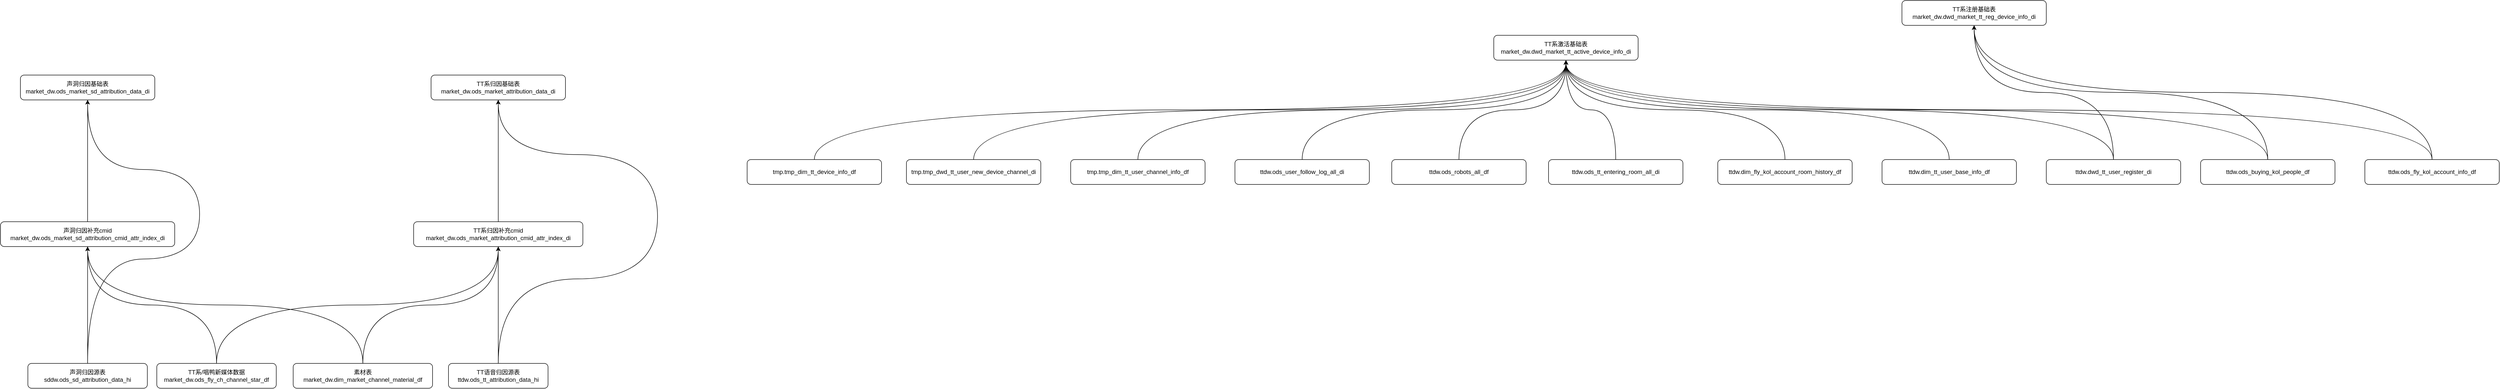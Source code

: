 <mxfile version="20.0.4" type="github">
  <diagram id="SP5hAMy9o3MMISrC1l-r" name="Page-1">
    <mxGraphModel dx="951" dy="953" grid="1" gridSize="10" guides="1" tooltips="1" connect="1" arrows="1" fold="1" page="1" pageScale="1" pageWidth="827" pageHeight="1169" math="0" shadow="0">
      <root>
        <mxCell id="0" />
        <mxCell id="1" parent="0" />
        <mxCell id="x6xgpYq53ghAcJKD5NHJ-5" style="edgeStyle=orthogonalEdgeStyle;rounded=0;orthogonalLoop=1;jettySize=auto;html=1;exitX=0.5;exitY=0;exitDx=0;exitDy=0;curved=1;" edge="1" parent="1" source="x6xgpYq53ghAcJKD5NHJ-1" target="x6xgpYq53ghAcJKD5NHJ-2">
          <mxGeometry relative="1" as="geometry" />
        </mxCell>
        <mxCell id="x6xgpYq53ghAcJKD5NHJ-10" style="edgeStyle=orthogonalEdgeStyle;curved=1;rounded=0;orthogonalLoop=1;jettySize=auto;html=1;exitX=0.5;exitY=0;exitDx=0;exitDy=0;entryX=0.5;entryY=1;entryDx=0;entryDy=0;" edge="1" parent="1" source="x6xgpYq53ghAcJKD5NHJ-1" target="x6xgpYq53ghAcJKD5NHJ-8">
          <mxGeometry relative="1" as="geometry">
            <Array as="points">
              <mxPoint x="2340" y="650" />
              <mxPoint x="2660" y="650" />
              <mxPoint x="2660" y="400" />
              <mxPoint x="2340" y="400" />
            </Array>
          </mxGeometry>
        </mxCell>
        <mxCell id="x6xgpYq53ghAcJKD5NHJ-1" value="TT语音归因源表&lt;br&gt;ttdw.ods_tt_attribution_data_hi" style="rounded=1;whiteSpace=wrap;html=1;" vertex="1" parent="1">
          <mxGeometry x="2240" y="820" width="200" height="50" as="geometry" />
        </mxCell>
        <mxCell id="x6xgpYq53ghAcJKD5NHJ-9" style="edgeStyle=orthogonalEdgeStyle;curved=1;rounded=0;orthogonalLoop=1;jettySize=auto;html=1;exitX=0.5;exitY=0;exitDx=0;exitDy=0;entryX=0.5;entryY=1;entryDx=0;entryDy=0;" edge="1" parent="1" source="x6xgpYq53ghAcJKD5NHJ-2" target="x6xgpYq53ghAcJKD5NHJ-8">
          <mxGeometry relative="1" as="geometry" />
        </mxCell>
        <mxCell id="x6xgpYq53ghAcJKD5NHJ-2" value="TT系归因补充cmid&lt;br&gt;market_dw.ods_market_attribution_cmid_attr_index_di" style="rounded=1;whiteSpace=wrap;html=1;" vertex="1" parent="1">
          <mxGeometry x="2170" y="535" width="340" height="50" as="geometry" />
        </mxCell>
        <mxCell id="x6xgpYq53ghAcJKD5NHJ-6" style="edgeStyle=orthogonalEdgeStyle;curved=1;rounded=0;orthogonalLoop=1;jettySize=auto;html=1;exitX=0.5;exitY=0;exitDx=0;exitDy=0;entryX=0.5;entryY=1;entryDx=0;entryDy=0;" edge="1" parent="1" source="x6xgpYq53ghAcJKD5NHJ-3" target="x6xgpYq53ghAcJKD5NHJ-2">
          <mxGeometry relative="1" as="geometry">
            <mxPoint x="2610" y="600" as="targetPoint" />
          </mxGeometry>
        </mxCell>
        <mxCell id="x6xgpYq53ghAcJKD5NHJ-16" style="edgeStyle=orthogonalEdgeStyle;curved=1;rounded=0;orthogonalLoop=1;jettySize=auto;html=1;exitX=0.5;exitY=0;exitDx=0;exitDy=0;entryX=0.5;entryY=1;entryDx=0;entryDy=0;" edge="1" parent="1" source="x6xgpYq53ghAcJKD5NHJ-3" target="x6xgpYq53ghAcJKD5NHJ-14">
          <mxGeometry relative="1" as="geometry" />
        </mxCell>
        <mxCell id="x6xgpYq53ghAcJKD5NHJ-3" value="素材表&lt;br&gt;market_dw.dim_market_channel_material_df" style="rounded=1;whiteSpace=wrap;html=1;" vertex="1" parent="1">
          <mxGeometry x="1928" y="820" width="280" height="50" as="geometry" />
        </mxCell>
        <mxCell id="x6xgpYq53ghAcJKD5NHJ-7" style="edgeStyle=orthogonalEdgeStyle;curved=1;rounded=0;orthogonalLoop=1;jettySize=auto;html=1;exitX=0.5;exitY=0;exitDx=0;exitDy=0;entryX=0.5;entryY=1;entryDx=0;entryDy=0;" edge="1" parent="1" source="x6xgpYq53ghAcJKD5NHJ-4" target="x6xgpYq53ghAcJKD5NHJ-2">
          <mxGeometry relative="1" as="geometry" />
        </mxCell>
        <mxCell id="x6xgpYq53ghAcJKD5NHJ-17" style="edgeStyle=orthogonalEdgeStyle;curved=1;rounded=0;orthogonalLoop=1;jettySize=auto;html=1;exitX=0.5;exitY=0;exitDx=0;exitDy=0;entryX=0.5;entryY=1;entryDx=0;entryDy=0;" edge="1" parent="1" source="x6xgpYq53ghAcJKD5NHJ-4" target="x6xgpYq53ghAcJKD5NHJ-14">
          <mxGeometry relative="1" as="geometry" />
        </mxCell>
        <mxCell id="x6xgpYq53ghAcJKD5NHJ-4" value="TT系/唱鸭新媒体数据&lt;br&gt;market_dw.ods_fly_ch_channel_star_df" style="rounded=1;whiteSpace=wrap;html=1;" vertex="1" parent="1">
          <mxGeometry x="1654" y="820" width="240" height="50" as="geometry" />
        </mxCell>
        <mxCell id="x6xgpYq53ghAcJKD5NHJ-8" value="TT系归因基础表&lt;br&gt;market_dw.ods_market_attribution_data_di" style="rounded=1;whiteSpace=wrap;html=1;" vertex="1" parent="1">
          <mxGeometry x="2205" y="240" width="270" height="50" as="geometry" />
        </mxCell>
        <mxCell id="x6xgpYq53ghAcJKD5NHJ-15" style="edgeStyle=orthogonalEdgeStyle;rounded=0;orthogonalLoop=1;jettySize=auto;html=1;exitX=0.5;exitY=0;exitDx=0;exitDy=0;entryX=0.5;entryY=1;entryDx=0;entryDy=0;curved=1;" edge="1" parent="1" source="x6xgpYq53ghAcJKD5NHJ-12" target="x6xgpYq53ghAcJKD5NHJ-14">
          <mxGeometry relative="1" as="geometry">
            <mxPoint x="1520" y="600" as="targetPoint" />
          </mxGeometry>
        </mxCell>
        <mxCell id="x6xgpYq53ghAcJKD5NHJ-20" style="edgeStyle=orthogonalEdgeStyle;curved=1;rounded=0;orthogonalLoop=1;jettySize=auto;html=1;exitX=0.5;exitY=0;exitDx=0;exitDy=0;entryX=0.5;entryY=1;entryDx=0;entryDy=0;" edge="1" parent="1" source="x6xgpYq53ghAcJKD5NHJ-12" target="x6xgpYq53ghAcJKD5NHJ-18">
          <mxGeometry relative="1" as="geometry">
            <mxPoint x="1620" y="370" as="targetPoint" />
            <Array as="points">
              <mxPoint x="1515" y="610" />
              <mxPoint x="1740" y="610" />
              <mxPoint x="1740" y="430" />
              <mxPoint x="1515" y="430" />
            </Array>
          </mxGeometry>
        </mxCell>
        <mxCell id="x6xgpYq53ghAcJKD5NHJ-12" value="声洞归因源表&lt;br&gt;sddw.ods_sd_attribution_data_hi" style="rounded=1;whiteSpace=wrap;html=1;" vertex="1" parent="1">
          <mxGeometry x="1395" y="820" width="240" height="50" as="geometry" />
        </mxCell>
        <mxCell id="x6xgpYq53ghAcJKD5NHJ-19" style="edgeStyle=orthogonalEdgeStyle;curved=1;rounded=0;orthogonalLoop=1;jettySize=auto;html=1;exitX=0.5;exitY=0;exitDx=0;exitDy=0;entryX=0.5;entryY=1;entryDx=0;entryDy=0;" edge="1" parent="1" source="x6xgpYq53ghAcJKD5NHJ-14" target="x6xgpYq53ghAcJKD5NHJ-18">
          <mxGeometry relative="1" as="geometry" />
        </mxCell>
        <mxCell id="x6xgpYq53ghAcJKD5NHJ-14" value="声洞归因补充cmid&lt;br&gt;market_dw.ods_market_sd_attribution_cmid_attr_index_di" style="rounded=1;whiteSpace=wrap;html=1;" vertex="1" parent="1">
          <mxGeometry x="1340" y="535" width="350" height="50" as="geometry" />
        </mxCell>
        <mxCell id="x6xgpYq53ghAcJKD5NHJ-18" value="声洞归因基础表&lt;br&gt;market_dw.ods_market_sd_attribution_data_di" style="rounded=1;whiteSpace=wrap;html=1;" vertex="1" parent="1">
          <mxGeometry x="1380" y="240" width="270" height="50" as="geometry" />
        </mxCell>
        <mxCell id="x6xgpYq53ghAcJKD5NHJ-21" value="TT系激活基础表&lt;br&gt;market_dw.dwd_market_tt_active_device_info_di" style="rounded=1;whiteSpace=wrap;html=1;" vertex="1" parent="1">
          <mxGeometry x="4340" y="160" width="290" height="50" as="geometry" />
        </mxCell>
        <mxCell id="x6xgpYq53ghAcJKD5NHJ-33" style="edgeStyle=orthogonalEdgeStyle;curved=1;rounded=0;orthogonalLoop=1;jettySize=auto;html=1;exitX=0.5;exitY=0;exitDx=0;exitDy=0;entryX=0.5;entryY=1;entryDx=0;entryDy=0;" edge="1" parent="1" source="x6xgpYq53ghAcJKD5NHJ-22" target="x6xgpYq53ghAcJKD5NHJ-21">
          <mxGeometry relative="1" as="geometry" />
        </mxCell>
        <mxCell id="x6xgpYq53ghAcJKD5NHJ-22" value="tmp.tmp_dim_tt_device_info_df" style="rounded=1;whiteSpace=wrap;html=1;" vertex="1" parent="1">
          <mxGeometry x="2840" y="410" width="270" height="50" as="geometry" />
        </mxCell>
        <mxCell id="x6xgpYq53ghAcJKD5NHJ-34" style="edgeStyle=orthogonalEdgeStyle;curved=1;rounded=0;orthogonalLoop=1;jettySize=auto;html=1;exitX=0.5;exitY=0;exitDx=0;exitDy=0;entryX=0.5;entryY=1;entryDx=0;entryDy=0;" edge="1" parent="1" source="x6xgpYq53ghAcJKD5NHJ-23" target="x6xgpYq53ghAcJKD5NHJ-21">
          <mxGeometry relative="1" as="geometry">
            <mxPoint x="3310" y="340" as="targetPoint" />
          </mxGeometry>
        </mxCell>
        <mxCell id="x6xgpYq53ghAcJKD5NHJ-23" value="tmp.tmp_dwd_tt_user_new_device_channel_di" style="rounded=1;whiteSpace=wrap;html=1;" vertex="1" parent="1">
          <mxGeometry x="3160" y="410" width="270" height="50" as="geometry" />
        </mxCell>
        <mxCell id="x6xgpYq53ghAcJKD5NHJ-35" style="edgeStyle=orthogonalEdgeStyle;curved=1;rounded=0;orthogonalLoop=1;jettySize=auto;html=1;exitX=0.5;exitY=0;exitDx=0;exitDy=0;entryX=0.5;entryY=1;entryDx=0;entryDy=0;" edge="1" parent="1" source="x6xgpYq53ghAcJKD5NHJ-24" target="x6xgpYq53ghAcJKD5NHJ-21">
          <mxGeometry relative="1" as="geometry" />
        </mxCell>
        <mxCell id="x6xgpYq53ghAcJKD5NHJ-24" value="tmp.tmp_dim_tt_user_channel_info_df" style="rounded=1;whiteSpace=wrap;html=1;" vertex="1" parent="1">
          <mxGeometry x="3490" y="410" width="270" height="50" as="geometry" />
        </mxCell>
        <mxCell id="x6xgpYq53ghAcJKD5NHJ-36" style="edgeStyle=orthogonalEdgeStyle;curved=1;rounded=0;orthogonalLoop=1;jettySize=auto;html=1;exitX=0.5;exitY=0;exitDx=0;exitDy=0;entryX=0.5;entryY=1;entryDx=0;entryDy=0;" edge="1" parent="1" source="x6xgpYq53ghAcJKD5NHJ-25" target="x6xgpYq53ghAcJKD5NHJ-21">
          <mxGeometry relative="1" as="geometry" />
        </mxCell>
        <mxCell id="x6xgpYq53ghAcJKD5NHJ-25" value="ttdw.ods_user_follow_log_all_di" style="rounded=1;whiteSpace=wrap;html=1;" vertex="1" parent="1">
          <mxGeometry x="3820" y="410" width="270" height="50" as="geometry" />
        </mxCell>
        <mxCell id="x6xgpYq53ghAcJKD5NHJ-38" style="edgeStyle=orthogonalEdgeStyle;curved=1;rounded=0;orthogonalLoop=1;jettySize=auto;html=1;exitX=0.5;exitY=0;exitDx=0;exitDy=0;entryX=0.5;entryY=1;entryDx=0;entryDy=0;" edge="1" parent="1" source="x6xgpYq53ghAcJKD5NHJ-26" target="x6xgpYq53ghAcJKD5NHJ-21">
          <mxGeometry relative="1" as="geometry" />
        </mxCell>
        <mxCell id="x6xgpYq53ghAcJKD5NHJ-26" value="ttdw.ods_robots_all_df" style="rounded=1;whiteSpace=wrap;html=1;" vertex="1" parent="1">
          <mxGeometry x="4135" y="410" width="270" height="50" as="geometry" />
        </mxCell>
        <mxCell id="x6xgpYq53ghAcJKD5NHJ-39" style="edgeStyle=orthogonalEdgeStyle;curved=1;rounded=0;orthogonalLoop=1;jettySize=auto;html=1;exitX=0.5;exitY=0;exitDx=0;exitDy=0;entryX=0.5;entryY=1;entryDx=0;entryDy=0;" edge="1" parent="1" source="x6xgpYq53ghAcJKD5NHJ-27" target="x6xgpYq53ghAcJKD5NHJ-21">
          <mxGeometry relative="1" as="geometry" />
        </mxCell>
        <mxCell id="x6xgpYq53ghAcJKD5NHJ-27" value="ttdw.ods_tt_entering_room_all_di" style="rounded=1;whiteSpace=wrap;html=1;" vertex="1" parent="1">
          <mxGeometry x="4450" y="410" width="270" height="50" as="geometry" />
        </mxCell>
        <mxCell id="x6xgpYq53ghAcJKD5NHJ-40" style="edgeStyle=orthogonalEdgeStyle;curved=1;rounded=0;orthogonalLoop=1;jettySize=auto;html=1;exitX=0.5;exitY=0;exitDx=0;exitDy=0;entryX=0.5;entryY=1;entryDx=0;entryDy=0;" edge="1" parent="1" source="x6xgpYq53ghAcJKD5NHJ-28" target="x6xgpYq53ghAcJKD5NHJ-21">
          <mxGeometry relative="1" as="geometry">
            <mxPoint x="4390" y="230" as="targetPoint" />
          </mxGeometry>
        </mxCell>
        <mxCell id="x6xgpYq53ghAcJKD5NHJ-28" value="ttdw.dim_fly_kol_account_room_history_df" style="rounded=1;whiteSpace=wrap;html=1;" vertex="1" parent="1">
          <mxGeometry x="4790" y="410" width="270" height="50" as="geometry" />
        </mxCell>
        <mxCell id="x6xgpYq53ghAcJKD5NHJ-41" style="edgeStyle=orthogonalEdgeStyle;curved=1;rounded=0;orthogonalLoop=1;jettySize=auto;html=1;exitX=0.5;exitY=0;exitDx=0;exitDy=0;entryX=0.5;entryY=1;entryDx=0;entryDy=0;" edge="1" parent="1" source="x6xgpYq53ghAcJKD5NHJ-29" target="x6xgpYq53ghAcJKD5NHJ-21">
          <mxGeometry relative="1" as="geometry" />
        </mxCell>
        <mxCell id="x6xgpYq53ghAcJKD5NHJ-29" value="ttdw.dim_tt_user_base_info_df" style="rounded=1;whiteSpace=wrap;html=1;" vertex="1" parent="1">
          <mxGeometry x="5120" y="410" width="270" height="50" as="geometry" />
        </mxCell>
        <mxCell id="x6xgpYq53ghAcJKD5NHJ-42" style="edgeStyle=orthogonalEdgeStyle;curved=1;rounded=0;orthogonalLoop=1;jettySize=auto;html=1;exitX=0.5;exitY=0;exitDx=0;exitDy=0;entryX=0.5;entryY=1;entryDx=0;entryDy=0;" edge="1" parent="1" source="x6xgpYq53ghAcJKD5NHJ-30" target="x6xgpYq53ghAcJKD5NHJ-21">
          <mxGeometry relative="1" as="geometry" />
        </mxCell>
        <mxCell id="x6xgpYq53ghAcJKD5NHJ-48" style="edgeStyle=orthogonalEdgeStyle;curved=1;rounded=0;orthogonalLoop=1;jettySize=auto;html=1;exitX=0.5;exitY=0;exitDx=0;exitDy=0;entryX=0.5;entryY=1;entryDx=0;entryDy=0;" edge="1" parent="1" source="x6xgpYq53ghAcJKD5NHJ-30" target="x6xgpYq53ghAcJKD5NHJ-45">
          <mxGeometry relative="1" as="geometry" />
        </mxCell>
        <mxCell id="x6xgpYq53ghAcJKD5NHJ-30" value="ttdw.dwd_tt_user_register_di" style="rounded=1;whiteSpace=wrap;html=1;" vertex="1" parent="1">
          <mxGeometry x="5450" y="410" width="270" height="50" as="geometry" />
        </mxCell>
        <mxCell id="x6xgpYq53ghAcJKD5NHJ-43" style="edgeStyle=orthogonalEdgeStyle;curved=1;rounded=0;orthogonalLoop=1;jettySize=auto;html=1;exitX=0.5;exitY=0;exitDx=0;exitDy=0;entryX=0.5;entryY=1;entryDx=0;entryDy=0;" edge="1" parent="1" source="x6xgpYq53ghAcJKD5NHJ-31" target="x6xgpYq53ghAcJKD5NHJ-21">
          <mxGeometry relative="1" as="geometry">
            <mxPoint x="5440" y="250" as="targetPoint" />
          </mxGeometry>
        </mxCell>
        <mxCell id="x6xgpYq53ghAcJKD5NHJ-47" style="edgeStyle=orthogonalEdgeStyle;curved=1;rounded=0;orthogonalLoop=1;jettySize=auto;html=1;exitX=0.5;exitY=0;exitDx=0;exitDy=0;entryX=0.5;entryY=1;entryDx=0;entryDy=0;" edge="1" parent="1" source="x6xgpYq53ghAcJKD5NHJ-31" target="x6xgpYq53ghAcJKD5NHJ-45">
          <mxGeometry relative="1" as="geometry" />
        </mxCell>
        <mxCell id="x6xgpYq53ghAcJKD5NHJ-31" value="ttdw.ods_buying_kol_people_df" style="rounded=1;whiteSpace=wrap;html=1;" vertex="1" parent="1">
          <mxGeometry x="5760" y="410" width="270" height="50" as="geometry" />
        </mxCell>
        <mxCell id="x6xgpYq53ghAcJKD5NHJ-44" style="edgeStyle=orthogonalEdgeStyle;curved=1;rounded=0;orthogonalLoop=1;jettySize=auto;html=1;exitX=0.5;exitY=0;exitDx=0;exitDy=0;entryX=0.5;entryY=1;entryDx=0;entryDy=0;" edge="1" parent="1" source="x6xgpYq53ghAcJKD5NHJ-32" target="x6xgpYq53ghAcJKD5NHJ-21">
          <mxGeometry relative="1" as="geometry" />
        </mxCell>
        <mxCell id="x6xgpYq53ghAcJKD5NHJ-46" style="edgeStyle=orthogonalEdgeStyle;curved=1;rounded=0;orthogonalLoop=1;jettySize=auto;html=1;exitX=0.5;exitY=0;exitDx=0;exitDy=0;entryX=0.5;entryY=1;entryDx=0;entryDy=0;" edge="1" parent="1" source="x6xgpYq53ghAcJKD5NHJ-32" target="x6xgpYq53ghAcJKD5NHJ-45">
          <mxGeometry relative="1" as="geometry" />
        </mxCell>
        <mxCell id="x6xgpYq53ghAcJKD5NHJ-32" value="ttdw.ods_fly_kol_account_info_df" style="rounded=1;whiteSpace=wrap;html=1;" vertex="1" parent="1">
          <mxGeometry x="6090" y="410" width="270" height="50" as="geometry" />
        </mxCell>
        <mxCell id="x6xgpYq53ghAcJKD5NHJ-45" value="TT系注册基础表&lt;br&gt;market_dw.dwd_market_tt_reg_device_info_di" style="rounded=1;whiteSpace=wrap;html=1;" vertex="1" parent="1">
          <mxGeometry x="5160" y="90" width="290" height="50" as="geometry" />
        </mxCell>
      </root>
    </mxGraphModel>
  </diagram>
</mxfile>

